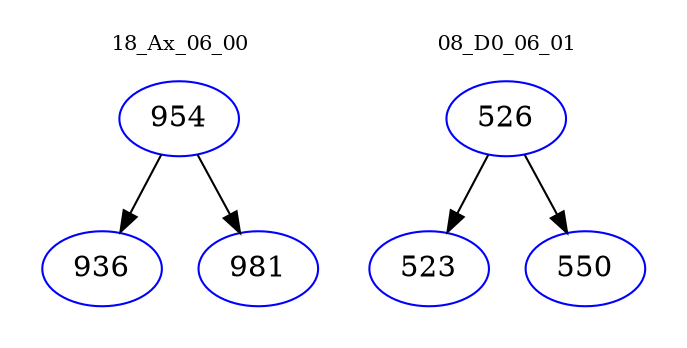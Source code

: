 digraph{
subgraph cluster_0 {
color = white
label = "18_Ax_06_00";
fontsize=10;
T0_954 [label="954", color="blue"]
T0_954 -> T0_936 [color="black"]
T0_936 [label="936", color="blue"]
T0_954 -> T0_981 [color="black"]
T0_981 [label="981", color="blue"]
}
subgraph cluster_1 {
color = white
label = "08_D0_06_01";
fontsize=10;
T1_526 [label="526", color="blue"]
T1_526 -> T1_523 [color="black"]
T1_523 [label="523", color="blue"]
T1_526 -> T1_550 [color="black"]
T1_550 [label="550", color="blue"]
}
}
